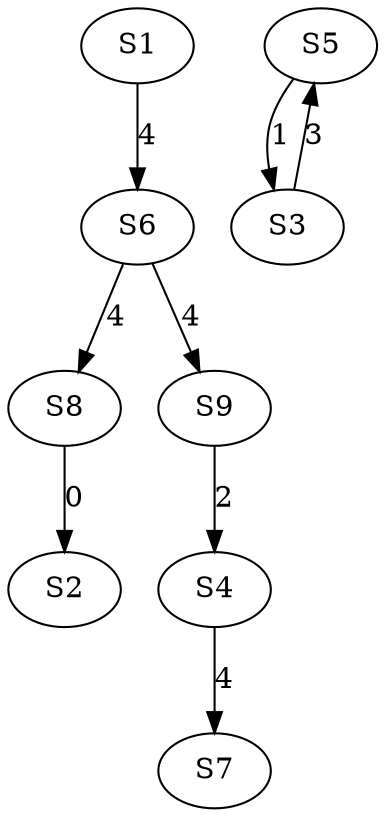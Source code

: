 strict digraph {
	S8 -> S2 [ label = 0 ];
	S5 -> S3 [ label = 1 ];
	S9 -> S4 [ label = 2 ];
	S3 -> S5 [ label = 3 ];
	S1 -> S6 [ label = 4 ];
	S4 -> S7 [ label = 4 ];
	S6 -> S8 [ label = 4 ];
	S6 -> S9 [ label = 4 ];
}
